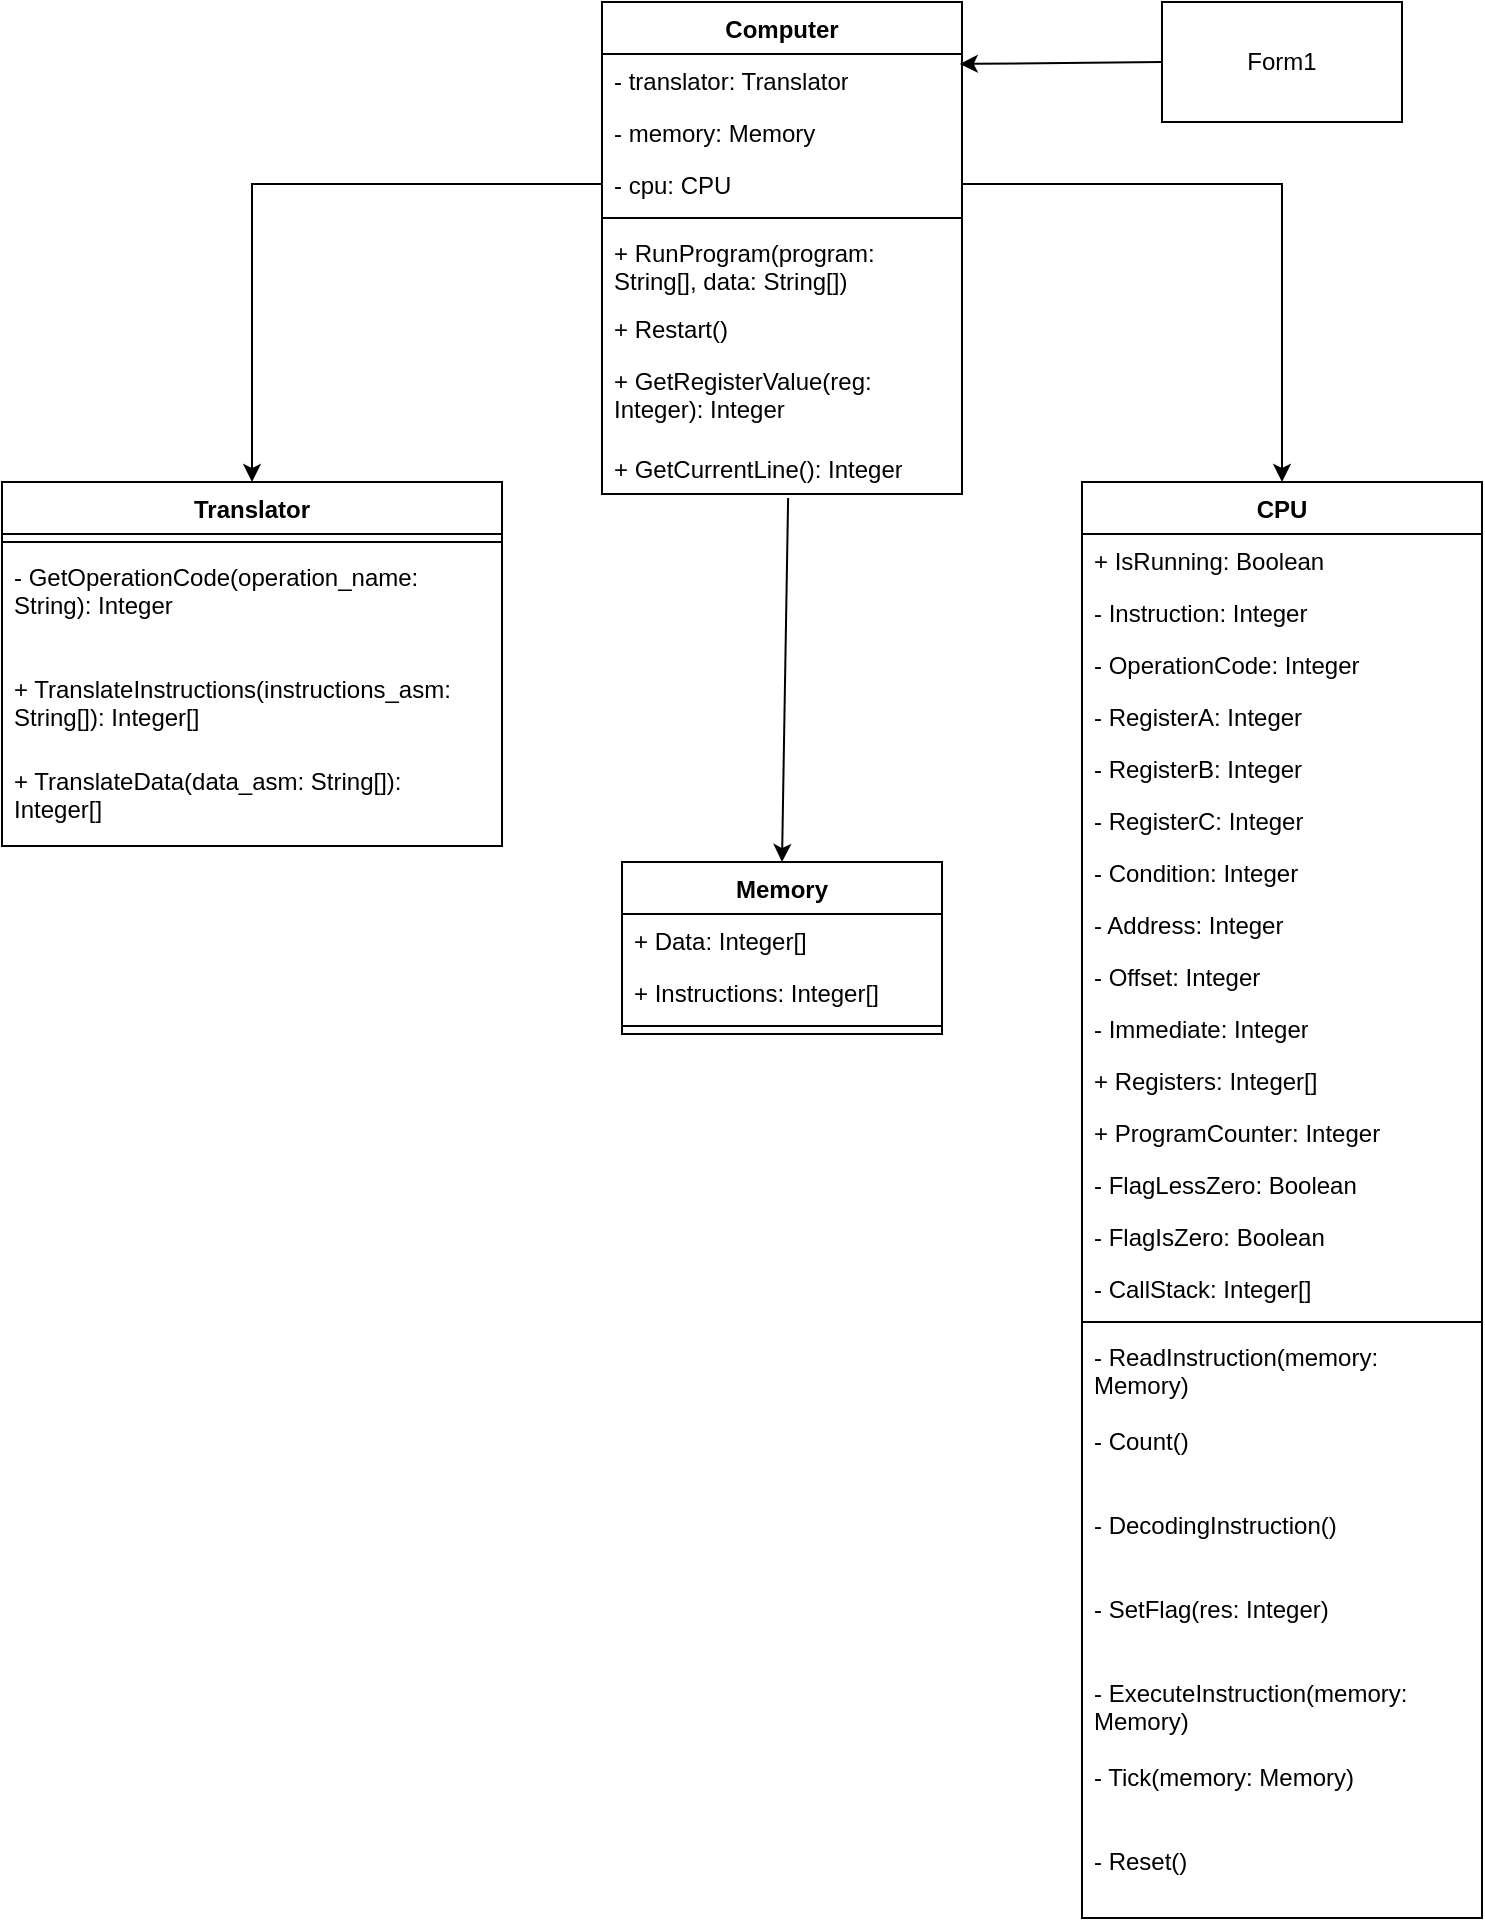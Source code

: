 <mxfile version="26.1.1">
  <diagram name="Страница — 1" id="f6xXTH8kkbLkxrIXw8GN">
    <mxGraphModel dx="1435" dy="952" grid="1" gridSize="10" guides="1" tooltips="1" connect="1" arrows="1" fold="1" page="1" pageScale="1" pageWidth="827" pageHeight="1169" math="0" shadow="0">
      <root>
        <mxCell id="0" />
        <mxCell id="1" parent="0" />
        <mxCell id="uLHoBxgdmHQPnRVTZOmw-1" value="Memory" style="swimlane;fontStyle=1;align=center;verticalAlign=top;childLayout=stackLayout;horizontal=1;startSize=26;horizontalStack=0;resizeParent=1;resizeParentMax=0;resizeLast=0;collapsible=1;marginBottom=0;whiteSpace=wrap;html=1;" vertex="1" parent="1">
          <mxGeometry x="370" y="630" width="160" height="86" as="geometry" />
        </mxCell>
        <mxCell id="uLHoBxgdmHQPnRVTZOmw-2" value="+ Data: Integer[]" style="text;strokeColor=none;fillColor=none;align=left;verticalAlign=top;spacingLeft=4;spacingRight=4;overflow=hidden;rotatable=0;points=[[0,0.5],[1,0.5]];portConstraint=eastwest;whiteSpace=wrap;html=1;" vertex="1" parent="uLHoBxgdmHQPnRVTZOmw-1">
          <mxGeometry y="26" width="160" height="26" as="geometry" />
        </mxCell>
        <mxCell id="uLHoBxgdmHQPnRVTZOmw-3" value="+ Instructions: Integer[]" style="text;strokeColor=none;fillColor=none;align=left;verticalAlign=top;spacingLeft=4;spacingRight=4;overflow=hidden;rotatable=0;points=[[0,0.5],[1,0.5]];portConstraint=eastwest;whiteSpace=wrap;html=1;" vertex="1" parent="uLHoBxgdmHQPnRVTZOmw-1">
          <mxGeometry y="52" width="160" height="26" as="geometry" />
        </mxCell>
        <mxCell id="uLHoBxgdmHQPnRVTZOmw-4" value="" style="line;strokeWidth=1;fillColor=none;align=left;verticalAlign=middle;spacingTop=-1;spacingLeft=3;spacingRight=3;rotatable=0;labelPosition=right;points=[];portConstraint=eastwest;strokeColor=inherit;" vertex="1" parent="uLHoBxgdmHQPnRVTZOmw-1">
          <mxGeometry y="78" width="160" height="8" as="geometry" />
        </mxCell>
        <mxCell id="uLHoBxgdmHQPnRVTZOmw-5" value="CPU" style="swimlane;fontStyle=1;align=center;verticalAlign=top;childLayout=stackLayout;horizontal=1;startSize=26;horizontalStack=0;resizeParent=1;resizeParentMax=0;resizeLast=0;collapsible=1;marginBottom=0;whiteSpace=wrap;html=1;" vertex="1" parent="1">
          <mxGeometry x="600" y="440" width="200" height="718" as="geometry" />
        </mxCell>
        <mxCell id="uLHoBxgdmHQPnRVTZOmw-6" value="+ IsRunning: Boolean" style="text;strokeColor=none;fillColor=none;align=left;verticalAlign=top;spacingLeft=4;spacingRight=4;overflow=hidden;rotatable=0;points=[[0,0.5],[1,0.5]];portConstraint=eastwest;whiteSpace=wrap;html=1;" vertex="1" parent="uLHoBxgdmHQPnRVTZOmw-5">
          <mxGeometry y="26" width="200" height="26" as="geometry" />
        </mxCell>
        <mxCell id="uLHoBxgdmHQPnRVTZOmw-7" value="- Instruction: Integer" style="text;strokeColor=none;fillColor=none;align=left;verticalAlign=top;spacingLeft=4;spacingRight=4;overflow=hidden;rotatable=0;points=[[0,0.5],[1,0.5]];portConstraint=eastwest;whiteSpace=wrap;html=1;" vertex="1" parent="uLHoBxgdmHQPnRVTZOmw-5">
          <mxGeometry y="52" width="200" height="26" as="geometry" />
        </mxCell>
        <mxCell id="uLHoBxgdmHQPnRVTZOmw-8" value="- OperationCode: Integer" style="text;strokeColor=none;fillColor=none;align=left;verticalAlign=top;spacingLeft=4;spacingRight=4;overflow=hidden;rotatable=0;points=[[0,0.5],[1,0.5]];portConstraint=eastwest;whiteSpace=wrap;html=1;" vertex="1" parent="uLHoBxgdmHQPnRVTZOmw-5">
          <mxGeometry y="78" width="200" height="26" as="geometry" />
        </mxCell>
        <mxCell id="uLHoBxgdmHQPnRVTZOmw-9" value="- RegisterA: Integer" style="text;strokeColor=none;fillColor=none;align=left;verticalAlign=top;spacingLeft=4;spacingRight=4;overflow=hidden;rotatable=0;points=[[0,0.5],[1,0.5]];portConstraint=eastwest;whiteSpace=wrap;html=1;" vertex="1" parent="uLHoBxgdmHQPnRVTZOmw-5">
          <mxGeometry y="104" width="200" height="26" as="geometry" />
        </mxCell>
        <mxCell id="uLHoBxgdmHQPnRVTZOmw-10" value="- RegisterB: Integer" style="text;strokeColor=none;fillColor=none;align=left;verticalAlign=top;spacingLeft=4;spacingRight=4;overflow=hidden;rotatable=0;points=[[0,0.5],[1,0.5]];portConstraint=eastwest;whiteSpace=wrap;html=1;" vertex="1" parent="uLHoBxgdmHQPnRVTZOmw-5">
          <mxGeometry y="130" width="200" height="26" as="geometry" />
        </mxCell>
        <mxCell id="uLHoBxgdmHQPnRVTZOmw-11" value="- RegisterC: Integer" style="text;strokeColor=none;fillColor=none;align=left;verticalAlign=top;spacingLeft=4;spacingRight=4;overflow=hidden;rotatable=0;points=[[0,0.5],[1,0.5]];portConstraint=eastwest;whiteSpace=wrap;html=1;" vertex="1" parent="uLHoBxgdmHQPnRVTZOmw-5">
          <mxGeometry y="156" width="200" height="26" as="geometry" />
        </mxCell>
        <mxCell id="uLHoBxgdmHQPnRVTZOmw-12" value="- Condition: Integer" style="text;strokeColor=none;fillColor=none;align=left;verticalAlign=top;spacingLeft=4;spacingRight=4;overflow=hidden;rotatable=0;points=[[0,0.5],[1,0.5]];portConstraint=eastwest;whiteSpace=wrap;html=1;" vertex="1" parent="uLHoBxgdmHQPnRVTZOmw-5">
          <mxGeometry y="182" width="200" height="26" as="geometry" />
        </mxCell>
        <mxCell id="uLHoBxgdmHQPnRVTZOmw-13" value="- Address: Integer" style="text;strokeColor=none;fillColor=none;align=left;verticalAlign=top;spacingLeft=4;spacingRight=4;overflow=hidden;rotatable=0;points=[[0,0.5],[1,0.5]];portConstraint=eastwest;whiteSpace=wrap;html=1;" vertex="1" parent="uLHoBxgdmHQPnRVTZOmw-5">
          <mxGeometry y="208" width="200" height="26" as="geometry" />
        </mxCell>
        <mxCell id="uLHoBxgdmHQPnRVTZOmw-14" value="- Offset: Integer" style="text;strokeColor=none;fillColor=none;align=left;verticalAlign=top;spacingLeft=4;spacingRight=4;overflow=hidden;rotatable=0;points=[[0,0.5],[1,0.5]];portConstraint=eastwest;whiteSpace=wrap;html=1;" vertex="1" parent="uLHoBxgdmHQPnRVTZOmw-5">
          <mxGeometry y="234" width="200" height="26" as="geometry" />
        </mxCell>
        <mxCell id="uLHoBxgdmHQPnRVTZOmw-15" value="- Immediate: Integer" style="text;strokeColor=none;fillColor=none;align=left;verticalAlign=top;spacingLeft=4;spacingRight=4;overflow=hidden;rotatable=0;points=[[0,0.5],[1,0.5]];portConstraint=eastwest;whiteSpace=wrap;html=1;" vertex="1" parent="uLHoBxgdmHQPnRVTZOmw-5">
          <mxGeometry y="260" width="200" height="26" as="geometry" />
        </mxCell>
        <mxCell id="uLHoBxgdmHQPnRVTZOmw-16" value="+ Registers: Integer[]" style="text;strokeColor=none;fillColor=none;align=left;verticalAlign=top;spacingLeft=4;spacingRight=4;overflow=hidden;rotatable=0;points=[[0,0.5],[1,0.5]];portConstraint=eastwest;whiteSpace=wrap;html=1;" vertex="1" parent="uLHoBxgdmHQPnRVTZOmw-5">
          <mxGeometry y="286" width="200" height="26" as="geometry" />
        </mxCell>
        <mxCell id="uLHoBxgdmHQPnRVTZOmw-17" value="+ ProgramCounter: Integer" style="text;strokeColor=none;fillColor=none;align=left;verticalAlign=top;spacingLeft=4;spacingRight=4;overflow=hidden;rotatable=0;points=[[0,0.5],[1,0.5]];portConstraint=eastwest;whiteSpace=wrap;html=1;" vertex="1" parent="uLHoBxgdmHQPnRVTZOmw-5">
          <mxGeometry y="312" width="200" height="26" as="geometry" />
        </mxCell>
        <mxCell id="uLHoBxgdmHQPnRVTZOmw-18" value="- FlagLessZero: Boolean" style="text;strokeColor=none;fillColor=none;align=left;verticalAlign=top;spacingLeft=4;spacingRight=4;overflow=hidden;rotatable=0;points=[[0,0.5],[1,0.5]];portConstraint=eastwest;whiteSpace=wrap;html=1;" vertex="1" parent="uLHoBxgdmHQPnRVTZOmw-5">
          <mxGeometry y="338" width="200" height="26" as="geometry" />
        </mxCell>
        <mxCell id="uLHoBxgdmHQPnRVTZOmw-49" value="- FlagIsZero: Boolean" style="text;strokeColor=none;fillColor=none;align=left;verticalAlign=top;spacingLeft=4;spacingRight=4;overflow=hidden;rotatable=0;points=[[0,0.5],[1,0.5]];portConstraint=eastwest;whiteSpace=wrap;html=1;" vertex="1" parent="uLHoBxgdmHQPnRVTZOmw-5">
          <mxGeometry y="364" width="200" height="26" as="geometry" />
        </mxCell>
        <mxCell id="uLHoBxgdmHQPnRVTZOmw-19" value="- CallStack: Integer[]" style="text;strokeColor=none;fillColor=none;align=left;verticalAlign=top;spacingLeft=4;spacingRight=4;overflow=hidden;rotatable=0;points=[[0,0.5],[1,0.5]];portConstraint=eastwest;whiteSpace=wrap;html=1;" vertex="1" parent="uLHoBxgdmHQPnRVTZOmw-5">
          <mxGeometry y="390" width="200" height="26" as="geometry" />
        </mxCell>
        <mxCell id="uLHoBxgdmHQPnRVTZOmw-20" value="" style="line;strokeWidth=1;fillColor=none;align=left;verticalAlign=middle;spacingTop=-1;spacingLeft=3;spacingRight=3;rotatable=0;labelPosition=right;points=[];portConstraint=eastwest;strokeColor=inherit;" vertex="1" parent="uLHoBxgdmHQPnRVTZOmw-5">
          <mxGeometry y="416" width="200" height="8" as="geometry" />
        </mxCell>
        <mxCell id="uLHoBxgdmHQPnRVTZOmw-21" value="- ReadInstruction(memory: Memory)&amp;nbsp;" style="text;strokeColor=none;fillColor=none;align=left;verticalAlign=top;spacingLeft=4;spacingRight=4;overflow=hidden;rotatable=0;points=[[0,0.5],[1,0.5]];portConstraint=eastwest;whiteSpace=wrap;html=1;" vertex="1" parent="uLHoBxgdmHQPnRVTZOmw-5">
          <mxGeometry y="424" width="200" height="42" as="geometry" />
        </mxCell>
        <mxCell id="uLHoBxgdmHQPnRVTZOmw-22" value="- Count()&amp;nbsp;" style="text;strokeColor=none;fillColor=none;align=left;verticalAlign=top;spacingLeft=4;spacingRight=4;overflow=hidden;rotatable=0;points=[[0,0.5],[1,0.5]];portConstraint=eastwest;whiteSpace=wrap;html=1;" vertex="1" parent="uLHoBxgdmHQPnRVTZOmw-5">
          <mxGeometry y="466" width="200" height="42" as="geometry" />
        </mxCell>
        <mxCell id="uLHoBxgdmHQPnRVTZOmw-23" value="- DecodingInstruction()&amp;nbsp;" style="text;strokeColor=none;fillColor=none;align=left;verticalAlign=top;spacingLeft=4;spacingRight=4;overflow=hidden;rotatable=0;points=[[0,0.5],[1,0.5]];portConstraint=eastwest;whiteSpace=wrap;html=1;" vertex="1" parent="uLHoBxgdmHQPnRVTZOmw-5">
          <mxGeometry y="508" width="200" height="42" as="geometry" />
        </mxCell>
        <mxCell id="uLHoBxgdmHQPnRVTZOmw-24" value="- SetFlag(res: Integer)&amp;nbsp;" style="text;strokeColor=none;fillColor=none;align=left;verticalAlign=top;spacingLeft=4;spacingRight=4;overflow=hidden;rotatable=0;points=[[0,0.5],[1,0.5]];portConstraint=eastwest;whiteSpace=wrap;html=1;" vertex="1" parent="uLHoBxgdmHQPnRVTZOmw-5">
          <mxGeometry y="550" width="200" height="42" as="geometry" />
        </mxCell>
        <mxCell id="uLHoBxgdmHQPnRVTZOmw-25" value="- ExecuteInstruction(memory: Memory)&amp;nbsp;" style="text;strokeColor=none;fillColor=none;align=left;verticalAlign=top;spacingLeft=4;spacingRight=4;overflow=hidden;rotatable=0;points=[[0,0.5],[1,0.5]];portConstraint=eastwest;whiteSpace=wrap;html=1;" vertex="1" parent="uLHoBxgdmHQPnRVTZOmw-5">
          <mxGeometry y="592" width="200" height="42" as="geometry" />
        </mxCell>
        <mxCell id="uLHoBxgdmHQPnRVTZOmw-26" value="- Tick(memory: Memory)&amp;nbsp;" style="text;strokeColor=none;fillColor=none;align=left;verticalAlign=top;spacingLeft=4;spacingRight=4;overflow=hidden;rotatable=0;points=[[0,0.5],[1,0.5]];portConstraint=eastwest;whiteSpace=wrap;html=1;" vertex="1" parent="uLHoBxgdmHQPnRVTZOmw-5">
          <mxGeometry y="634" width="200" height="42" as="geometry" />
        </mxCell>
        <mxCell id="uLHoBxgdmHQPnRVTZOmw-27" value="- Reset()&amp;nbsp;" style="text;strokeColor=none;fillColor=none;align=left;verticalAlign=top;spacingLeft=4;spacingRight=4;overflow=hidden;rotatable=0;points=[[0,0.5],[1,0.5]];portConstraint=eastwest;whiteSpace=wrap;html=1;" vertex="1" parent="uLHoBxgdmHQPnRVTZOmw-5">
          <mxGeometry y="676" width="200" height="42" as="geometry" />
        </mxCell>
        <mxCell id="uLHoBxgdmHQPnRVTZOmw-28" value="Translator" style="swimlane;fontStyle=1;align=center;verticalAlign=top;childLayout=stackLayout;horizontal=1;startSize=26;horizontalStack=0;resizeParent=1;resizeParentMax=0;resizeLast=0;collapsible=1;marginBottom=0;whiteSpace=wrap;html=1;" vertex="1" parent="1">
          <mxGeometry x="60" y="440" width="250" height="182" as="geometry" />
        </mxCell>
        <mxCell id="uLHoBxgdmHQPnRVTZOmw-29" value="" style="line;strokeWidth=1;fillColor=none;align=left;verticalAlign=middle;spacingTop=-1;spacingLeft=3;spacingRight=3;rotatable=0;labelPosition=right;points=[];portConstraint=eastwest;strokeColor=inherit;" vertex="1" parent="uLHoBxgdmHQPnRVTZOmw-28">
          <mxGeometry y="26" width="250" height="8" as="geometry" />
        </mxCell>
        <mxCell id="uLHoBxgdmHQPnRVTZOmw-30" value="- GetOperationCode(operation_name: String): Integer" style="text;strokeColor=none;fillColor=none;align=left;verticalAlign=top;spacingLeft=4;spacingRight=4;overflow=hidden;rotatable=0;points=[[0,0.5],[1,0.5]];portConstraint=eastwest;whiteSpace=wrap;html=1;" vertex="1" parent="uLHoBxgdmHQPnRVTZOmw-28">
          <mxGeometry y="34" width="250" height="56" as="geometry" />
        </mxCell>
        <mxCell id="uLHoBxgdmHQPnRVTZOmw-47" value="+ TranslateInstructions(instructions_asm: String[]): Integer[]" style="text;strokeColor=none;fillColor=none;align=left;verticalAlign=top;spacingLeft=4;spacingRight=4;overflow=hidden;rotatable=0;points=[[0,0.5],[1,0.5]];portConstraint=eastwest;whiteSpace=wrap;html=1;" vertex="1" parent="uLHoBxgdmHQPnRVTZOmw-28">
          <mxGeometry y="90" width="250" height="46" as="geometry" />
        </mxCell>
        <mxCell id="uLHoBxgdmHQPnRVTZOmw-31" value="+ TranslateData(data_asm: String[]): Integer[]" style="text;strokeColor=none;fillColor=none;align=left;verticalAlign=top;spacingLeft=4;spacingRight=4;overflow=hidden;rotatable=0;points=[[0,0.5],[1,0.5]];portConstraint=eastwest;whiteSpace=wrap;html=1;" vertex="1" parent="uLHoBxgdmHQPnRVTZOmw-28">
          <mxGeometry y="136" width="250" height="46" as="geometry" />
        </mxCell>
        <mxCell id="uLHoBxgdmHQPnRVTZOmw-32" value="Computer" style="swimlane;fontStyle=1;align=center;verticalAlign=top;childLayout=stackLayout;horizontal=1;startSize=26;horizontalStack=0;resizeParent=1;resizeParentMax=0;resizeLast=0;collapsible=1;marginBottom=0;whiteSpace=wrap;html=1;" vertex="1" parent="1">
          <mxGeometry x="360" y="200" width="180" height="246" as="geometry" />
        </mxCell>
        <mxCell id="uLHoBxgdmHQPnRVTZOmw-33" value="- translator: Translator" style="text;strokeColor=none;fillColor=none;align=left;verticalAlign=top;spacingLeft=4;spacingRight=4;overflow=hidden;rotatable=0;points=[[0,0.5],[1,0.5]];portConstraint=eastwest;whiteSpace=wrap;html=1;" vertex="1" parent="uLHoBxgdmHQPnRVTZOmw-32">
          <mxGeometry y="26" width="180" height="26" as="geometry" />
        </mxCell>
        <mxCell id="uLHoBxgdmHQPnRVTZOmw-34" value="- memory: Memory" style="text;strokeColor=none;fillColor=none;align=left;verticalAlign=top;spacingLeft=4;spacingRight=4;overflow=hidden;rotatable=0;points=[[0,0.5],[1,0.5]];portConstraint=eastwest;whiteSpace=wrap;html=1;" vertex="1" parent="uLHoBxgdmHQPnRVTZOmw-32">
          <mxGeometry y="52" width="180" height="26" as="geometry" />
        </mxCell>
        <mxCell id="uLHoBxgdmHQPnRVTZOmw-35" value="- cpu: CPU" style="text;strokeColor=none;fillColor=none;align=left;verticalAlign=top;spacingLeft=4;spacingRight=4;overflow=hidden;rotatable=0;points=[[0,0.5],[1,0.5]];portConstraint=eastwest;whiteSpace=wrap;html=1;" vertex="1" parent="uLHoBxgdmHQPnRVTZOmw-32">
          <mxGeometry y="78" width="180" height="26" as="geometry" />
        </mxCell>
        <mxCell id="uLHoBxgdmHQPnRVTZOmw-36" value="" style="line;strokeWidth=1;fillColor=none;align=left;verticalAlign=middle;spacingTop=-1;spacingLeft=3;spacingRight=3;rotatable=0;labelPosition=right;points=[];portConstraint=eastwest;strokeColor=inherit;" vertex="1" parent="uLHoBxgdmHQPnRVTZOmw-32">
          <mxGeometry y="104" width="180" height="8" as="geometry" />
        </mxCell>
        <mxCell id="uLHoBxgdmHQPnRVTZOmw-37" value="+ RunProgram(program: String[], data: String[])" style="text;strokeColor=none;fillColor=none;align=left;verticalAlign=top;spacingLeft=4;spacingRight=4;overflow=hidden;rotatable=0;points=[[0,0.5],[1,0.5]];portConstraint=eastwest;whiteSpace=wrap;html=1;" vertex="1" parent="uLHoBxgdmHQPnRVTZOmw-32">
          <mxGeometry y="112" width="180" height="38" as="geometry" />
        </mxCell>
        <mxCell id="uLHoBxgdmHQPnRVTZOmw-45" value="+ Restart()" style="text;strokeColor=none;fillColor=none;align=left;verticalAlign=top;spacingLeft=4;spacingRight=4;overflow=hidden;rotatable=0;points=[[0,0.5],[1,0.5]];portConstraint=eastwest;whiteSpace=wrap;html=1;" vertex="1" parent="uLHoBxgdmHQPnRVTZOmw-32">
          <mxGeometry y="150" width="180" height="26" as="geometry" />
        </mxCell>
        <mxCell id="uLHoBxgdmHQPnRVTZOmw-38" value="+ GetRegisterValue(reg: Integer): Integer" style="text;strokeColor=none;fillColor=none;align=left;verticalAlign=top;spacingLeft=4;spacingRight=4;overflow=hidden;rotatable=0;points=[[0,0.5],[1,0.5]];portConstraint=eastwest;whiteSpace=wrap;html=1;" vertex="1" parent="uLHoBxgdmHQPnRVTZOmw-32">
          <mxGeometry y="176" width="180" height="44" as="geometry" />
        </mxCell>
        <mxCell id="uLHoBxgdmHQPnRVTZOmw-46" value="+ GetCurrentLine(): Integer" style="text;strokeColor=none;fillColor=none;align=left;verticalAlign=top;spacingLeft=4;spacingRight=4;overflow=hidden;rotatable=0;points=[[0,0.5],[1,0.5]];portConstraint=eastwest;whiteSpace=wrap;html=1;" vertex="1" parent="uLHoBxgdmHQPnRVTZOmw-32">
          <mxGeometry y="220" width="180" height="26" as="geometry" />
        </mxCell>
        <mxCell id="uLHoBxgdmHQPnRVTZOmw-39" value="" style="endArrow=classic;html=1;rounded=0;entryX=0.5;entryY=0;entryDx=0;entryDy=0;exitX=0.517;exitY=1.077;exitDx=0;exitDy=0;exitPerimeter=0;" edge="1" parent="1" source="uLHoBxgdmHQPnRVTZOmw-46" target="uLHoBxgdmHQPnRVTZOmw-1">
          <mxGeometry width="50" height="50" relative="1" as="geometry">
            <mxPoint x="470" y="460" as="sourcePoint" />
            <mxPoint x="660" y="582" as="targetPoint" />
          </mxGeometry>
        </mxCell>
        <mxCell id="uLHoBxgdmHQPnRVTZOmw-40" value="Form1" style="rounded=0;whiteSpace=wrap;html=1;" vertex="1" parent="1">
          <mxGeometry x="640" y="200" width="120" height="60" as="geometry" />
        </mxCell>
        <mxCell id="uLHoBxgdmHQPnRVTZOmw-41" value="" style="endArrow=classic;html=1;rounded=0;entryX=0.5;entryY=0;entryDx=0;entryDy=0;exitX=1;exitY=0.5;exitDx=0;exitDy=0;" edge="1" parent="1" source="uLHoBxgdmHQPnRVTZOmw-35" target="uLHoBxgdmHQPnRVTZOmw-5">
          <mxGeometry width="50" height="50" relative="1" as="geometry">
            <mxPoint x="650" y="288" as="sourcePoint" />
            <mxPoint x="650" y="364" as="targetPoint" />
            <Array as="points">
              <mxPoint x="700" y="291" />
            </Array>
          </mxGeometry>
        </mxCell>
        <mxCell id="uLHoBxgdmHQPnRVTZOmw-42" value="" style="endArrow=classic;html=1;rounded=0;entryX=0.5;entryY=0;entryDx=0;entryDy=0;exitX=0;exitY=0.5;exitDx=0;exitDy=0;" edge="1" parent="1" source="uLHoBxgdmHQPnRVTZOmw-35" target="uLHoBxgdmHQPnRVTZOmw-28">
          <mxGeometry width="50" height="50" relative="1" as="geometry">
            <mxPoint x="200" y="350" as="sourcePoint" />
            <mxPoint x="200" y="426" as="targetPoint" />
            <Array as="points">
              <mxPoint x="185" y="291" />
            </Array>
          </mxGeometry>
        </mxCell>
        <mxCell id="uLHoBxgdmHQPnRVTZOmw-43" value="" style="endArrow=classic;html=1;rounded=0;exitX=0;exitY=0.5;exitDx=0;exitDy=0;entryX=0.994;entryY=0.192;entryDx=0;entryDy=0;entryPerimeter=0;" edge="1" parent="1" source="uLHoBxgdmHQPnRVTZOmw-40" target="uLHoBxgdmHQPnRVTZOmw-33">
          <mxGeometry width="50" height="50" relative="1" as="geometry">
            <mxPoint x="570" y="210" as="sourcePoint" />
            <mxPoint x="570" y="180" as="targetPoint" />
          </mxGeometry>
        </mxCell>
      </root>
    </mxGraphModel>
  </diagram>
</mxfile>
